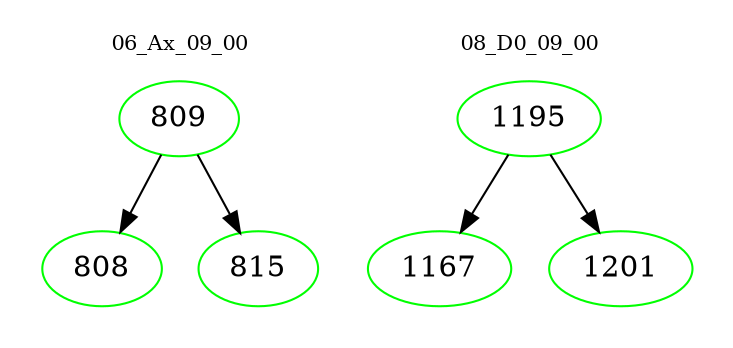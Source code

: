 digraph{
subgraph cluster_0 {
color = white
label = "06_Ax_09_00";
fontsize=10;
T0_809 [label="809", color="green"]
T0_809 -> T0_808 [color="black"]
T0_808 [label="808", color="green"]
T0_809 -> T0_815 [color="black"]
T0_815 [label="815", color="green"]
}
subgraph cluster_1 {
color = white
label = "08_D0_09_00";
fontsize=10;
T1_1195 [label="1195", color="green"]
T1_1195 -> T1_1167 [color="black"]
T1_1167 [label="1167", color="green"]
T1_1195 -> T1_1201 [color="black"]
T1_1201 [label="1201", color="green"]
}
}
